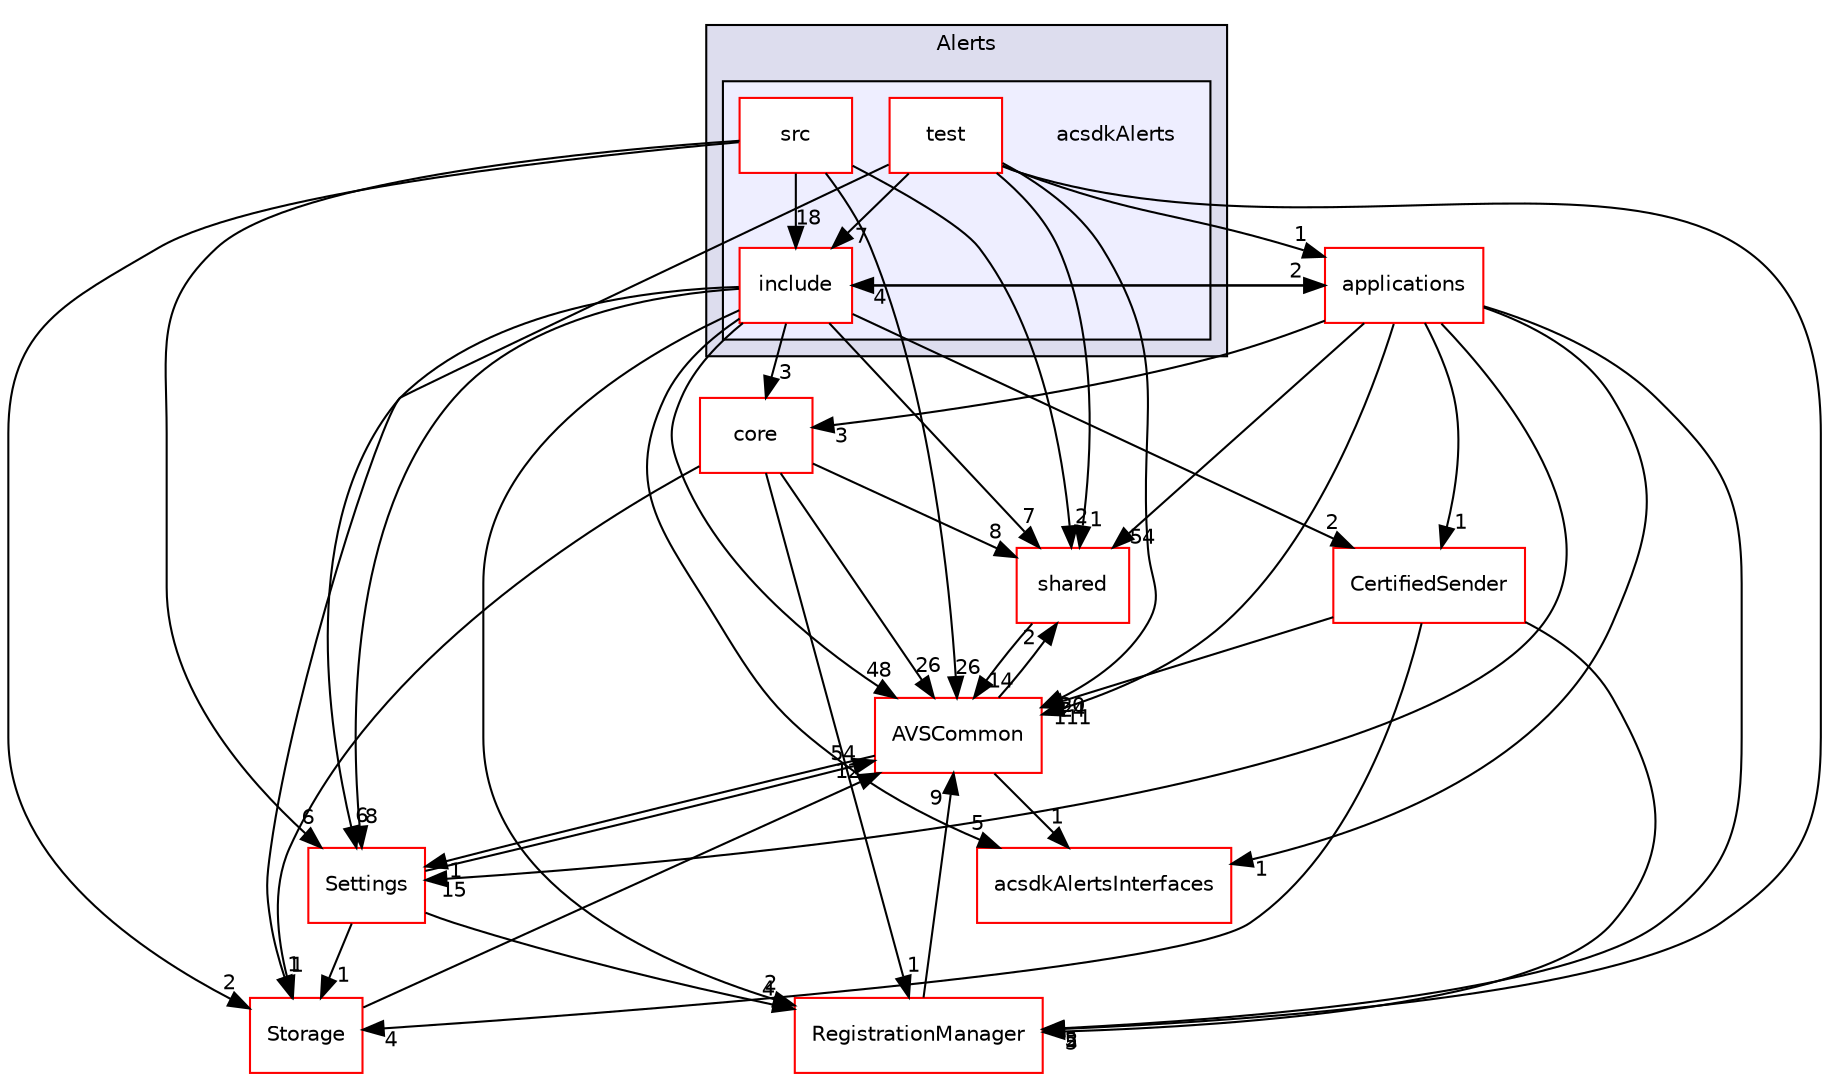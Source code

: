 digraph "/workplace/avs-device-sdk/capabilities/Alerts/acsdkAlerts" {
  compound=true
  node [ fontsize="10", fontname="Helvetica"];
  edge [ labelfontsize="10", labelfontname="Helvetica"];
  subgraph clusterdir_092564aa71f3dfc32ed64d9c9668be3d {
    graph [ bgcolor="#ddddee", pencolor="black", label="Alerts" fontname="Helvetica", fontsize="10", URL="dir_092564aa71f3dfc32ed64d9c9668be3d.html"]
  subgraph clusterdir_705967d9221232f6c8251613ef4000f2 {
    graph [ bgcolor="#eeeeff", pencolor="black", label="" URL="dir_705967d9221232f6c8251613ef4000f2.html"];
    dir_705967d9221232f6c8251613ef4000f2 [shape=plaintext label="acsdkAlerts"];
    dir_b1dfbf978be24d96bb3d3044801c647a [shape=box label="include" color="red" fillcolor="white" style="filled" URL="dir_b1dfbf978be24d96bb3d3044801c647a.html"];
    dir_d4c931f5af9ec6db4721ba1e8c33df3a [shape=box label="src" color="red" fillcolor="white" style="filled" URL="dir_d4c931f5af9ec6db4721ba1e8c33df3a.html"];
    dir_d920aa2920a1fcf64612324471de4493 [shape=box label="test" color="red" fillcolor="white" style="filled" URL="dir_d920aa2920a1fcf64612324471de4493.html"];
  }
  }
  dir_9982052f7ce695d12571567315b2fafa [shape=box label="shared" fillcolor="white" style="filled" color="red" URL="dir_9982052f7ce695d12571567315b2fafa.html"];
  dir_a6e4fee11f07c3b70486e88fe92cbbdc [shape=box label="applications" fillcolor="white" style="filled" color="red" URL="dir_a6e4fee11f07c3b70486e88fe92cbbdc.html"];
  dir_d30ce3e61bf7ed46c94a0fee0c612be8 [shape=box label="acsdkAlertsInterfaces" fillcolor="white" style="filled" color="red" URL="dir_d30ce3e61bf7ed46c94a0fee0c612be8.html"];
  dir_cf27311ab9f4263eef70b28364b95692 [shape=box label="CertifiedSender" fillcolor="white" style="filled" color="red" URL="dir_cf27311ab9f4263eef70b28364b95692.html"];
  dir_d29c5f5a2915d6c5388c9daae4f109c7 [shape=box label="Storage" fillcolor="white" style="filled" color="red" URL="dir_d29c5f5a2915d6c5388c9daae4f109c7.html"];
  dir_8ae0dd75af039a94f4269584fb8eef13 [shape=box label="Settings" fillcolor="white" style="filled" color="red" URL="dir_8ae0dd75af039a94f4269584fb8eef13.html"];
  dir_13e65effb2bde530b17b3d5eefcd0266 [shape=box label="AVSCommon" fillcolor="white" style="filled" color="red" URL="dir_13e65effb2bde530b17b3d5eefcd0266.html"];
  dir_b14333b5607b47fe7356eaa790107bd3 [shape=box label="RegistrationManager" fillcolor="white" style="filled" color="red" URL="dir_b14333b5607b47fe7356eaa790107bd3.html"];
  dir_4270bfced15e0e73154b13468c7c9ad9 [shape=box label="core" fillcolor="white" style="filled" color="red" URL="dir_4270bfced15e0e73154b13468c7c9ad9.html"];
  dir_9982052f7ce695d12571567315b2fafa->dir_13e65effb2bde530b17b3d5eefcd0266 [headlabel="14", labeldistance=1.5 headhref="dir_000549_000017.html"];
  dir_a6e4fee11f07c3b70486e88fe92cbbdc->dir_9982052f7ce695d12571567315b2fafa [headlabel="54", labeldistance=1.5 headhref="dir_000028_000549.html"];
  dir_a6e4fee11f07c3b70486e88fe92cbbdc->dir_d30ce3e61bf7ed46c94a0fee0c612be8 [headlabel="1", labeldistance=1.5 headhref="dir_000028_000251.html"];
  dir_a6e4fee11f07c3b70486e88fe92cbbdc->dir_cf27311ab9f4263eef70b28364b95692 [headlabel="1", labeldistance=1.5 headhref="dir_000028_000415.html"];
  dir_a6e4fee11f07c3b70486e88fe92cbbdc->dir_8ae0dd75af039a94f4269584fb8eef13 [headlabel="15", labeldistance=1.5 headhref="dir_000028_000539.html"];
  dir_a6e4fee11f07c3b70486e88fe92cbbdc->dir_13e65effb2bde530b17b3d5eefcd0266 [headlabel="111", labeldistance=1.5 headhref="dir_000028_000017.html"];
  dir_a6e4fee11f07c3b70486e88fe92cbbdc->dir_b14333b5607b47fe7356eaa790107bd3 [headlabel="5", labeldistance=1.5 headhref="dir_000028_000524.html"];
  dir_a6e4fee11f07c3b70486e88fe92cbbdc->dir_4270bfced15e0e73154b13468c7c9ad9 [headlabel="3", labeldistance=1.5 headhref="dir_000028_000426.html"];
  dir_a6e4fee11f07c3b70486e88fe92cbbdc->dir_b1dfbf978be24d96bb3d3044801c647a [headlabel="4", labeldistance=1.5 headhref="dir_000028_000204.html"];
  dir_cf27311ab9f4263eef70b28364b95692->dir_d29c5f5a2915d6c5388c9daae4f109c7 [headlabel="4", labeldistance=1.5 headhref="dir_000415_000594.html"];
  dir_cf27311ab9f4263eef70b28364b95692->dir_13e65effb2bde530b17b3d5eefcd0266 [headlabel="24", labeldistance=1.5 headhref="dir_000415_000017.html"];
  dir_cf27311ab9f4263eef70b28364b95692->dir_b14333b5607b47fe7356eaa790107bd3 [headlabel="5", labeldistance=1.5 headhref="dir_000415_000524.html"];
  dir_d29c5f5a2915d6c5388c9daae4f109c7->dir_13e65effb2bde530b17b3d5eefcd0266 [headlabel="12", labeldistance=1.5 headhref="dir_000594_000017.html"];
  dir_8ae0dd75af039a94f4269584fb8eef13->dir_d29c5f5a2915d6c5388c9daae4f109c7 [headlabel="1", labeldistance=1.5 headhref="dir_000539_000594.html"];
  dir_8ae0dd75af039a94f4269584fb8eef13->dir_13e65effb2bde530b17b3d5eefcd0266 [headlabel="54", labeldistance=1.5 headhref="dir_000539_000017.html"];
  dir_8ae0dd75af039a94f4269584fb8eef13->dir_b14333b5607b47fe7356eaa790107bd3 [headlabel="4", labeldistance=1.5 headhref="dir_000539_000524.html"];
  dir_13e65effb2bde530b17b3d5eefcd0266->dir_9982052f7ce695d12571567315b2fafa [headlabel="2", labeldistance=1.5 headhref="dir_000017_000549.html"];
  dir_13e65effb2bde530b17b3d5eefcd0266->dir_d30ce3e61bf7ed46c94a0fee0c612be8 [headlabel="1", labeldistance=1.5 headhref="dir_000017_000251.html"];
  dir_13e65effb2bde530b17b3d5eefcd0266->dir_8ae0dd75af039a94f4269584fb8eef13 [headlabel="1", labeldistance=1.5 headhref="dir_000017_000539.html"];
  dir_b14333b5607b47fe7356eaa790107bd3->dir_13e65effb2bde530b17b3d5eefcd0266 [headlabel="9", labeldistance=1.5 headhref="dir_000524_000017.html"];
  dir_4270bfced15e0e73154b13468c7c9ad9->dir_9982052f7ce695d12571567315b2fafa [headlabel="8", labeldistance=1.5 headhref="dir_000426_000549.html"];
  dir_4270bfced15e0e73154b13468c7c9ad9->dir_d29c5f5a2915d6c5388c9daae4f109c7 [headlabel="1", labeldistance=1.5 headhref="dir_000426_000594.html"];
  dir_4270bfced15e0e73154b13468c7c9ad9->dir_13e65effb2bde530b17b3d5eefcd0266 [headlabel="26", labeldistance=1.5 headhref="dir_000426_000017.html"];
  dir_4270bfced15e0e73154b13468c7c9ad9->dir_b14333b5607b47fe7356eaa790107bd3 [headlabel="1", labeldistance=1.5 headhref="dir_000426_000524.html"];
  dir_d920aa2920a1fcf64612324471de4493->dir_9982052f7ce695d12571567315b2fafa [headlabel="1", labeldistance=1.5 headhref="dir_000249_000549.html"];
  dir_d920aa2920a1fcf64612324471de4493->dir_a6e4fee11f07c3b70486e88fe92cbbdc [headlabel="1", labeldistance=1.5 headhref="dir_000249_000028.html"];
  dir_d920aa2920a1fcf64612324471de4493->dir_8ae0dd75af039a94f4269584fb8eef13 [headlabel="6", labeldistance=1.5 headhref="dir_000249_000539.html"];
  dir_d920aa2920a1fcf64612324471de4493->dir_13e65effb2bde530b17b3d5eefcd0266 [headlabel="20", labeldistance=1.5 headhref="dir_000249_000017.html"];
  dir_d920aa2920a1fcf64612324471de4493->dir_b14333b5607b47fe7356eaa790107bd3 [headlabel="2", labeldistance=1.5 headhref="dir_000249_000524.html"];
  dir_d920aa2920a1fcf64612324471de4493->dir_b1dfbf978be24d96bb3d3044801c647a [headlabel="7", labeldistance=1.5 headhref="dir_000249_000204.html"];
  dir_d4c931f5af9ec6db4721ba1e8c33df3a->dir_9982052f7ce695d12571567315b2fafa [headlabel="2", labeldistance=1.5 headhref="dir_000221_000549.html"];
  dir_d4c931f5af9ec6db4721ba1e8c33df3a->dir_d29c5f5a2915d6c5388c9daae4f109c7 [headlabel="2", labeldistance=1.5 headhref="dir_000221_000594.html"];
  dir_d4c931f5af9ec6db4721ba1e8c33df3a->dir_8ae0dd75af039a94f4269584fb8eef13 [headlabel="6", labeldistance=1.5 headhref="dir_000221_000539.html"];
  dir_d4c931f5af9ec6db4721ba1e8c33df3a->dir_13e65effb2bde530b17b3d5eefcd0266 [headlabel="26", labeldistance=1.5 headhref="dir_000221_000017.html"];
  dir_d4c931f5af9ec6db4721ba1e8c33df3a->dir_b1dfbf978be24d96bb3d3044801c647a [headlabel="18", labeldistance=1.5 headhref="dir_000221_000204.html"];
  dir_b1dfbf978be24d96bb3d3044801c647a->dir_9982052f7ce695d12571567315b2fafa [headlabel="7", labeldistance=1.5 headhref="dir_000204_000549.html"];
  dir_b1dfbf978be24d96bb3d3044801c647a->dir_a6e4fee11f07c3b70486e88fe92cbbdc [headlabel="2", labeldistance=1.5 headhref="dir_000204_000028.html"];
  dir_b1dfbf978be24d96bb3d3044801c647a->dir_d30ce3e61bf7ed46c94a0fee0c612be8 [headlabel="5", labeldistance=1.5 headhref="dir_000204_000251.html"];
  dir_b1dfbf978be24d96bb3d3044801c647a->dir_cf27311ab9f4263eef70b28364b95692 [headlabel="2", labeldistance=1.5 headhref="dir_000204_000415.html"];
  dir_b1dfbf978be24d96bb3d3044801c647a->dir_d29c5f5a2915d6c5388c9daae4f109c7 [headlabel="1", labeldistance=1.5 headhref="dir_000204_000594.html"];
  dir_b1dfbf978be24d96bb3d3044801c647a->dir_8ae0dd75af039a94f4269584fb8eef13 [headlabel="8", labeldistance=1.5 headhref="dir_000204_000539.html"];
  dir_b1dfbf978be24d96bb3d3044801c647a->dir_13e65effb2bde530b17b3d5eefcd0266 [headlabel="48", labeldistance=1.5 headhref="dir_000204_000017.html"];
  dir_b1dfbf978be24d96bb3d3044801c647a->dir_b14333b5607b47fe7356eaa790107bd3 [headlabel="2", labeldistance=1.5 headhref="dir_000204_000524.html"];
  dir_b1dfbf978be24d96bb3d3044801c647a->dir_4270bfced15e0e73154b13468c7c9ad9 [headlabel="3", labeldistance=1.5 headhref="dir_000204_000426.html"];
}

